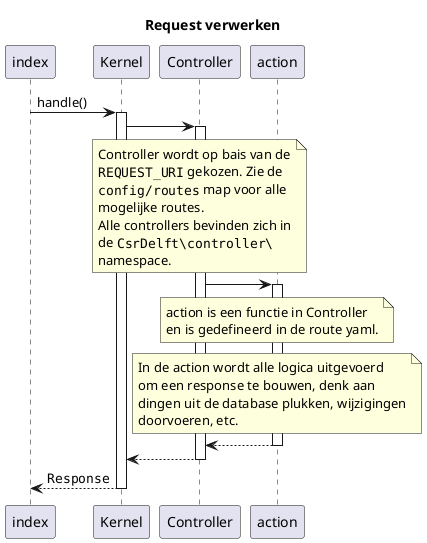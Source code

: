 @startuml
title: Request verwerken
index -> Kernel ++ : handle()
Kernel -> Controller ++
note over Controller
Controller wordt op bais van de
""REQUEST_URI"" gekozen. Zie de
""config/routes"" map voor alle
mogelijke routes.
Alle controllers bevinden zich in
de ""CsrDelft\controller\""
namespace.
end note
Controller -> action ++
note over action
action is een functie in Controller
en is gedefineerd in de route yaml.
end note
note over action
In de action wordt alle logica uitgevoerd
om een response te bouwen, denk aan
dingen uit de database plukken, wijzigingen
doorvoeren, etc.
end note
return
return
return ""Response""
@enduml
